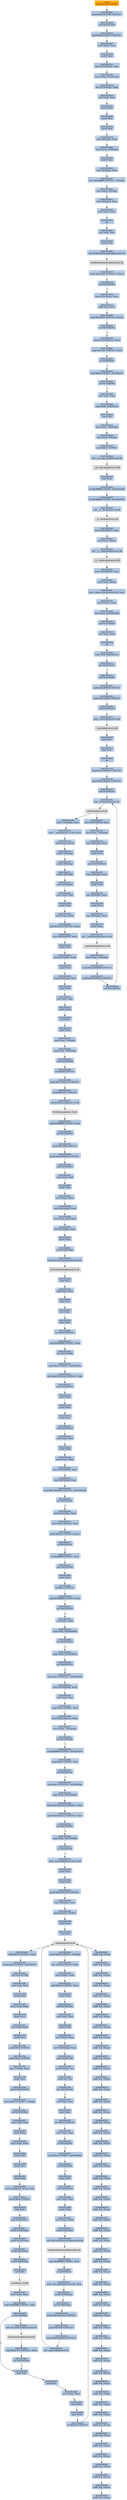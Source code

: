 digraph G {
node[shape=rectangle,style=filled,fillcolor=lightsteelblue,color=lightsteelblue]
bgcolor="transparent"
a0x01002b5fpushl_0x28UINT8[label="start\npushl $0x28<UINT8>",color="lightgrey",fillcolor="orange"];
a0x01002b61pushl_0x1001228UINT32[label="0x01002b61\npushl $0x1001228<UINT32>"];
a0x01002b66call_0x01002d20[label="0x01002b66\ncall 0x01002d20"];
a0x01002d20pushl_0x1002d72UINT32[label="0x01002d20\npushl $0x1002d72<UINT32>"];
a0x01002d25movl_fs_0_eax[label="0x01002d25\nmovl %fs:0, %eax"];
a0x01002d2bpushl_eax[label="0x01002d2b\npushl %eax"];
a0x01002d2cmovl_0x10esp__eax[label="0x01002d2c\nmovl 0x10(%esp), %eax"];
a0x01002d30movl_ebp_0x10esp_[label="0x01002d30\nmovl %ebp, 0x10(%esp)"];
a0x01002d34leal_0x10esp__ebp[label="0x01002d34\nleal 0x10(%esp), %ebp"];
a0x01002d38subl_eax_esp[label="0x01002d38\nsubl %eax, %esp"];
a0x01002d3apushl_ebx[label="0x01002d3a\npushl %ebx"];
a0x01002d3bpushl_esi[label="0x01002d3b\npushl %esi"];
a0x01002d3cpushl_edi[label="0x01002d3c\npushl %edi"];
a0x01002d3dmovl__8ebp__eax[label="0x01002d3d\nmovl -8(%ebp), %eax"];
a0x01002d40movl_esp__24ebp_[label="0x01002d40\nmovl %esp, -24(%ebp)"];
a0x01002d43pushl_eax[label="0x01002d43\npushl %eax"];
a0x01002d44movl__4ebp__eax[label="0x01002d44\nmovl -4(%ebp), %eax"];
a0x01002d47movl_0xffffffffUINT32__4ebp_[label="0x01002d47\nmovl $0xffffffff<UINT32>, -4(%ebp)"];
a0x01002d4emovl_eax__8ebp_[label="0x01002d4e\nmovl %eax, -8(%ebp)"];
a0x01002d51leal__16ebp__eax[label="0x01002d51\nleal -16(%ebp), %eax"];
a0x01002d54movl_eax_fs_0[label="0x01002d54\nmovl %eax, %fs:0"];
a0x01002d5aret[label="0x01002d5a\nret"];
a0x01002b6bxorl_edi_edi[label="0x01002b6b\nxorl %edi, %edi"];
a0x01002b6dpushl_edi[label="0x01002b6d\npushl %edi"];
a0x01002b6ecall_GetModuleHandleA_kernel32_dll[label="0x01002b6e\ncall GetModuleHandleA@kernel32.dll"];
GetModuleHandleA_kernel32_dll[label="GetModuleHandleA@kernel32.dll",color="lightgrey",fillcolor="lightgrey"];
a0x01002b74cmpw_0x5a4dUINT16_eax_[label="0x01002b74\ncmpw $0x5a4d<UINT16>, (%eax)"];
a0x01002b79jne_0x01002b9a[label="0x01002b79\njne 0x01002b9a"];
a0x01002b7bmovl_0x3ceax__ecx[label="0x01002b7b\nmovl 0x3c(%eax), %ecx"];
a0x01002b7eaddl_eax_ecx[label="0x01002b7e\naddl %eax, %ecx"];
a0x01002b80cmpl_0x4550UINT32_ecx_[label="0x01002b80\ncmpl $0x4550<UINT32>, (%ecx)"];
a0x01002b86jne_0x01002b9a[label="0x01002b86\njne 0x01002b9a"];
a0x01002b88movzwl_0x18ecx__eax[label="0x01002b88\nmovzwl 0x18(%ecx), %eax"];
a0x01002b8ccmpl_0x10bUINT32_eax[label="0x01002b8c\ncmpl $0x10b<UINT32>, %eax"];
a0x01002b91je_0x01002bb2[label="0x01002b91\nje 0x01002bb2"];
a0x01002bb2cmpl_0xeUINT8_0x74ecx_[label="0x01002bb2\ncmpl $0xe<UINT8>, 0x74(%ecx)"];
a0x01002bb6jbe_0x01002b9a[label="0x01002bb6\njbe 0x01002b9a"];
a0x01002bb8xorl_eax_eax[label="0x01002bb8\nxorl %eax, %eax"];
a0x01002bbacmpl_edi_0xe8ecx_[label="0x01002bba\ncmpl %edi, 0xe8(%ecx)"];
a0x01002bc0setne_al[label="0x01002bc0\nsetne %al"];
a0x01002bc3movl_eax__28ebp_[label="0x01002bc3\nmovl %eax, -28(%ebp)"];
a0x01002bc6movl_edi__4ebp_[label="0x01002bc6\nmovl %edi, -4(%ebp)"];
a0x01002bc9pushl_0x1UINT8[label="0x01002bc9\npushl $0x1<UINT8>"];
a0x01002bcbcall___set_app_type_msvcrt_dll[label="0x01002bcb\ncall __set_app_type@msvcrt.dll"];
a__set_app_type_msvcrt_dll[label="__set_app_type@msvcrt.dll",color="lightgrey",fillcolor="lightgrey"];
a0x01002bd1popl_ecx[label="0x01002bd1\npopl %ecx"];
a0x01002bd2orl_0xffffffffUINT8_0x01004580[label="0x01002bd2\norl $0xffffffff<UINT8>, 0x01004580"];
a0x01002bd9orl_0xffffffffUINT8_0x01004584[label="0x01002bd9\norl $0xffffffff<UINT8>, 0x01004584"];
a0x01002be0call___p__fmode_msvcrt_dll[label="0x01002be0\ncall __p__fmode@msvcrt.dll"];
a__p__fmode_msvcrt_dll[label="__p__fmode@msvcrt.dll",color="lightgrey",fillcolor="lightgrey"];
a0x01002be6movl_0x010040cc_ecx[label="0x01002be6\nmovl 0x010040cc, %ecx"];
a0x01002becmovl_ecx_eax_[label="0x01002bec\nmovl %ecx, (%eax)"];
a0x01002beecall___p__commode_msvcrt_dll[label="0x01002bee\ncall __p__commode@msvcrt.dll"];
a__p__commode_msvcrt_dll[label="__p__commode@msvcrt.dll",color="lightgrey",fillcolor="lightgrey"];
a0x01002bf4movl_0x010040c8_ecx[label="0x01002bf4\nmovl 0x010040c8, %ecx"];
a0x01002bfamovl_ecx_eax_[label="0x01002bfa\nmovl %ecx, (%eax)"];
a0x01002bfcmovl__adjust_fdiv_msvcrt_dll_eax[label="0x01002bfc\nmovl _adjust_fdiv@msvcrt.dll, %eax"];
a0x01002c01movl_eax__eax[label="0x01002c01\nmovl (%eax), %eax"];
a0x01002c03movl_eax_0x01004588[label="0x01002c03\nmovl %eax, 0x01004588"];
a0x01002c08call_0x01002d18[label="0x01002c08\ncall 0x01002d18"];
a0x01002d18xorl_eax_eax[label="0x01002d18\nxorl %eax, %eax"];
a0x01002d1aret[label="0x01002d1a\nret"];
a0x01002c0dcmpl_edi_0x0100407c[label="0x01002c0d\ncmpl %edi, 0x0100407c"];
a0x01002c13jne_0x01002c21[label="0x01002c13\njne 0x01002c21"];
a0x01002c21call_0x01002d01[label="0x01002c21\ncall 0x01002d01"];
a0x01002d01pushl_0x30000UINT32[label="0x01002d01\npushl $0x30000<UINT32>"];
a0x01002d06pushl_0x10000UINT32[label="0x01002d06\npushl $0x10000<UINT32>"];
a0x01002d0bcall_0x01002d7e[label="0x01002d0b\ncall 0x01002d7e"];
a0x01002d7ejmp__controlfp_msvcrt_dll[label="0x01002d7e\njmp _controlfp@msvcrt.dll"];
a_controlfp_msvcrt_dll[label="_controlfp@msvcrt.dll",color="lightgrey",fillcolor="lightgrey"];
a0x01002d10popl_ecx[label="0x01002d10\npopl %ecx"];
a0x01002d11popl_ecx[label="0x01002d11\npopl %ecx"];
a0x01002d12ret[label="0x01002d12\nret"];
a0x01002c26pushl_0x1004010UINT32[label="0x01002c26\npushl $0x1004010<UINT32>"];
a0x01002c2bpushl_0x100400cUINT32[label="0x01002c2b\npushl $0x100400c<UINT32>"];
a0x01002c30call_0x01002cf6[label="0x01002c30\ncall 0x01002cf6"];
a0x01002cf6jmp__initterm_msvcrt_dll[label="0x01002cf6\njmp _initterm@msvcrt.dll"];
a_initterm_msvcrt_dll[label="_initterm@msvcrt.dll",color="lightgrey",fillcolor="lightgrey"];
a0x01002c35movl_0x010040c4_eax[label="0x01002c35\nmovl 0x010040c4, %eax"];
a0x01002c3amovl_eax__36ebp_[label="0x01002c3a\nmovl %eax, -36(%ebp)"];
a0x01002c3dleal__36ebp__eax[label="0x01002c3d\nleal -36(%ebp), %eax"];
a0x01002c40pushl_eax[label="0x01002c40\npushl %eax"];
a0x01002c41pushl_0x010040c0[label="0x01002c41\npushl 0x010040c0"];
a0x01002c47leal__32ebp__eax[label="0x01002c47\nleal -32(%ebp), %eax"];
a0x01002c4apushl_eax[label="0x01002c4a\npushl %eax"];
a0x01002c4bleal__40ebp__eax[label="0x01002c4b\nleal -40(%ebp), %eax"];
a0x01002c4epushl_eax[label="0x01002c4e\npushl %eax"];
a0x01002c4fleal__44ebp__eax[label="0x01002c4f\nleal -44(%ebp), %eax"];
a0x01002c52pushl_eax[label="0x01002c52\npushl %eax"];
a0x01002c53call___getmainargs_msvcrt_dll[label="0x01002c53\ncall __getmainargs@msvcrt.dll"];
a__getmainargs_msvcrt_dll[label="__getmainargs@msvcrt.dll",color="lightgrey",fillcolor="lightgrey"];
a0x01002c59movl_eax__52ebp_[label="0x01002c59\nmovl %eax, -52(%ebp)"];
a0x01002c5cpushl_0x1004008UINT32[label="0x01002c5c\npushl $0x1004008<UINT32>"];
a0x01002c61pushl_0x1004000UINT32[label="0x01002c61\npushl $0x1004000<UINT32>"];
a0x01002c66call_0x01002cf6[label="0x01002c66\ncall 0x01002cf6"];
a0x01002c6bmovl__32ebp__eax[label="0x01002c6b\nmovl -32(%ebp), %eax"];
a0x01002c6emovl___initenv_msvcrt_dll_ecx[label="0x01002c6e\nmovl __initenv@msvcrt.dll, %ecx"];
a0x01002c74movl_eax_ecx_[label="0x01002c74\nmovl %eax, (%ecx)"];
a0x01002c76pushl__32ebp_[label="0x01002c76\npushl -32(%ebp)"];
a0x01002c79pushl__40ebp_[label="0x01002c79\npushl -40(%ebp)"];
a0x01002c7cpushl__44ebp_[label="0x01002c7c\npushl -44(%ebp)"];
a0x01002c7fcall_0x01002441[label="0x01002c7f\ncall 0x01002441"];
a0x01002441movl_edi_edi[label="0x01002441\nmovl %edi, %edi"];
a0x01002443pushl_ebp[label="0x01002443\npushl %ebp"];
a0x01002444movl_esp_ebp[label="0x01002444\nmovl %esp, %ebp"];
a0x01002446subl_0x238UINT32_esp[label="0x01002446\nsubl $0x238<UINT32>, %esp"];
a0x0100244cmovl_0x01004078_eax[label="0x0100244c\nmovl 0x01004078, %eax"];
a0x01002451pushl_ebx[label="0x01002451\npushl %ebx"];
a0x01002452movl_0xcebp__ebx[label="0x01002452\nmovl 0xc(%ebp), %ebx"];
a0x01002455pushl_esi[label="0x01002455\npushl %esi"];
a0x01002456movl_0x8ebp__esi[label="0x01002456\nmovl 0x8(%ebp), %esi"];
a0x01002459pushl_edi[label="0x01002459\npushl %edi"];
a0x0100245axorl_edi_edi[label="0x0100245a\nxorl %edi, %edi"];
a0x0100245cpushl_ebx[label="0x0100245c\npushl %ebx"];
a0x0100245dincl_edi[label="0x0100245d\nincl %edi"];
a0x0100245epushl_esi[label="0x0100245e\npushl %esi"];
a0x0100245fmovl_eax__4ebp_[label="0x0100245f\nmovl %eax, -4(%ebp)"];
a0x01002462movl_edi__568ebp_[label="0x01002462\nmovl %edi, -568(%ebp)"];
a0x01002468call_0x01002e9d[label="0x01002468\ncall 0x01002e9d"];
a0x01002e9dret_0x8UINT16[label="0x01002e9d\nret $0x8<UINT16>"];
a0x0100246dpushl_0x10041e0UINT32[label="0x0100246d\npushl $0x10041e0<UINT32>"];
a0x01002472pushl_0x101UINT32[label="0x01002472\npushl $0x101<UINT32>"];
a0x01002477call_WSAStartup_ws2_32_dll[label="0x01002477\ncall WSAStartup@ws2_32.dll"];
WSAStartup_ws2_32_dll[label="WSAStartup@ws2_32.dll",color="lightgrey",fillcolor="lightgrey"];
a0x0100247dcmpl_0xffffffffUINT8_eax[label="0x0100247d\ncmpl $0xffffffff<UINT8>, %eax"];
a0x01002480jne_0x01002493[label="0x01002480\njne 0x01002493"];
a0x01002493pushl_0x100UINT32[label="0x01002493\npushl $0x100<UINT32>"];
a0x01002498pushl_0x10040e0UINT32[label="0x01002498\npushl $0x10040e0<UINT32>"];
a0x0100249dcall_0x01002f93[label="0x0100249d\ncall 0x01002f93"];
a0x01002f93movl_edi_edi[label="0x01002f93\nmovl %edi, %edi"];
a0x01002f95pushl_ebp[label="0x01002f95\npushl %ebp"];
a0x01002f96movl_esp_ebp[label="0x01002f96\nmovl %esp, %ebp"];
a0x01002f98movl_0xcebp__eax[label="0x01002f98\nmovl 0xc(%ebp), %eax"];
a0x01002f9bmovl_eax_0xcebp_[label="0x01002f9b\nmovl %eax, 0xc(%ebp)"];
a0x01002f9eleal_0xcebp__eax[label="0x01002f9e\nleal 0xc(%ebp), %eax"];
a0x01002fa1pushl_eax[label="0x01002fa1\npushl %eax"];
a0x01002fa2pushl_0x8ebp_[label="0x01002fa2\npushl 0x8(%ebp)"];
a0x01002fa5call_GetUserNameA_advapi32_dll[label="0x01002fa5\ncall GetUserNameA@advapi32.dll"];
GetUserNameA_advapi32_dll[label="GetUserNameA@advapi32.dll",color="lightgrey",fillcolor="lightgrey"];
a0x01002fabnegl_eax[label="0x01002fab\nnegl %eax"];
a0x01002fadsbbl_eax_eax[label="0x01002fad\nsbbl %eax, %eax"];
a0x01002fafnegl_eax[label="0x01002faf\nnegl %eax"];
a0x01002fb1decl_eax[label="0x01002fb1\ndecl %eax"];
a0x01002fb2popl_ebp[label="0x01002fb2\npopl %ebp"];
a0x01002fb3ret_0x8UINT16[label="0x01002fb3\nret $0x8<UINT16>"];
a0x010024a2cmpl_0xffffffffUINT8_eax[label="0x010024a2\ncmpl $0xffffffff<UINT8>, %eax"];
a0x010024a5jne_0x010024bb[label="0x010024a5\njne 0x010024bb"];
a0x010024bbandl_0x0UINT8_0x0100458c[label="0x010024bb\nandl $0x0<UINT8>, 0x0100458c"];
a0x010024c2movl_0x1001220UINT32_edi[label="0x010024c2\nmovl $0x1001220<UINT32>, %edi"];
a0x010024c7jmp_0x01002531[label="0x010024c7\njmp 0x01002531"];
a0x01002531pushl_edi[label="0x01002531\npushl %edi"];
a0x01002532pushl_ebx[label="0x01002532\npushl %ebx"];
a0x01002533pushl_esi[label="0x01002533\npushl %esi"];
a0x01002534call_0x01002ea5[label="0x01002534\ncall 0x01002ea5"];
a0x01002ea5movl_edi_edi[label="0x01002ea5\nmovl %edi, %edi"];
a0x01002ea7pushl_ebp[label="0x01002ea7\npushl %ebp"];
a0x01002ea8movl_esp_ebp[label="0x01002ea8\nmovl %esp, %ebp"];
a0x01002eaamovl_0x01004080_eax[label="0x01002eaa\nmovl 0x01004080, %eax"];
a0x01002eafcmpl_0x8ebp__eax[label="0x01002eaf\ncmpl 0x8(%ebp), %eax"];
a0x01002eb2movl_0x10040d4UINT32_0x01004590[label="0x01002eb2\nmovl $0x10040d4<UINT32>, 0x01004590"];
a0x01002ebcjnl_0x01002ec9[label="0x01002ebc\njnl 0x01002ec9"];
a0x01002ebemovl_0xcebp__ecx[label="0x01002ebe\nmovl 0xc(%ebp), %ecx"];
a0x01002ec1movl_ecxeax4__ecx[label="0x01002ec1\nmovl (%ecx,%eax,4), %ecx"];
a0x01002ec4cmpb_0x2dUINT8_ecx_[label="0x01002ec4\ncmpb $0x2d<UINT8>, (%ecx)"];
a0x01002ec7je_0x01002ed1[label="0x01002ec7\nje 0x01002ed1"];
a0x01002ec9orl_0xffffffffUINT8_eax[label="0x01002ec9\norl $0xffffffff<UINT8>, %eax"];
a0x01002eccjmp_0x01002f8a[label="0x01002ecc\njmp 0x01002f8a"];
a0x01002f8apopl_ebp[label="0x01002f8a\npopl %ebp"];
a0x01002f8bret_0xcUINT16[label="0x01002f8b\nret $0xc<UINT16>"];
a0x01002539cmpl_0xffffffffUINT8_eax[label="0x01002539\ncmpl $0xffffffff<UINT8>, %eax"];
a0x0100253cjne_0x010024c9[label="0x0100253c\njne 0x010024c9"];
a0x0100253exorl_edx_edx[label="0x0100253e\nxorl %edx, %edx"];
a0x01002540cmpl_edx_0x010040b0[label="0x01002540\ncmpl %edx, 0x010040b0"];
a0x01002546jne_0x0100255a[label="0x01002546\njne 0x0100255a"];
a0x01002548cmpl_edx_0x010040ac[label="0x01002548\ncmpl %edx, 0x010040ac"];
a0x0100254ejne_0x0100255a[label="0x0100254e\njne 0x0100255a"];
a0x01002550movl_0x1UINT32_0x010040b0[label="0x01002550\nmovl $0x1<UINT32>, 0x010040b0"];
a0x0100255amovl_0x01004080_eax[label="0x0100255a\nmovl 0x01004080, %eax"];
a0x0100255fsubl_eax_esi[label="0x0100255f\nsubl %eax, %esi"];
a0x01002561cmpl_0x2UINT8_esi[label="0x01002561\ncmpl $0x2<UINT8>, %esi"];
a0x01002564leal_ebxeax4__ebx[label="0x01002564\nleal (%ebx,%eax,4), %ebx"];
a0x01002567movl_ebx__536ebp_[label="0x01002567\nmovl %ebx, -536(%ebp)"];
a0x0100256djnl_0x01002594[label="0x0100256d\njnl 0x01002594"];
a0x01002594orl_0xffffffffUINT8_0x01004370[label="0x01002594\norl $0xffffffff<UINT8>, 0x01004370"];
a0x0100259bcmpl_0x2UINT8_esi[label="0x0100259b\ncmpl $0x2<UINT8>, %esi"];
a0x0100259ejle_0x010025aa[label="0x0100259e\njle 0x010025aa"];
a0x010025a0movl_0x1UINT32_0x010040b4[label="0x010025a0\nmovl $0x1<UINT32>, 0x010040b4"];
a0x010025aacmpl_edx_0x010040b4[label="0x010025aa\ncmpl %edx, 0x010040b4"];
a0x010025b0movl_0x1001145UINT32_eax[label="0x010025b0\nmovl $0x1001145<UINT32>, %eax"];
a0x010025b5movl_0x100121cUINT32_ecx[label="0x010025b5\nmovl $0x100121c<UINT32>, %ecx"];
a0x010025bajne_0x010025be[label="0x010025ba\njne 0x010025be"];
a0x010025becmpl_edx_0x010040b8[label="0x010025be\ncmpl %edx, 0x010040b8"];
a0x010025c4je_0x010025cb[label="0x010025c4\nje 0x010025cb"];
a0x010025cbmovl__snprintf_msvcrt_dll_edi[label="0x010025cb\nmovl _snprintf@msvcrt.dll, %edi"];
a0x010025d1pushl_ecx[label="0x010025d1\npushl %ecx"];
a0x010025d2pushl_eax[label="0x010025d2\npushl %eax"];
a0x010025d3pushl_0x1001210UINT32[label="0x010025d3\npushl $0x1001210<UINT32>"];
a0x010025d8leal__20ebp__eax[label="0x010025d8\nleal -20(%ebp), %eax"];
a0x010025dbpushl_0x10UINT8[label="0x010025db\npushl $0x10<UINT8>"];
a0x010025ddpushl_eax[label="0x010025dd\npushl %eax"];
a0x010025decall_edi[label="0x010025de\ncall %edi"];
a_snprintf_msvcrt_dll[label="_snprintf@msvcrt.dll",color="lightgrey",fillcolor="lightgrey"];
a0x010025e0movb_0x0UINT8__5ebp_[label="0x010025e0\nmovb $0x0<UINT8>, -5(%ebp)"];
a0x010025e4leal__4ebxesi4__ebx[label="0x010025e4\nleal -4(%ebx,%esi,4), %ebx"];
a0x010025e8movl_ebx__edx[label="0x010025e8\nmovl (%ebx), %edx"];
a0x010025eaaddl_0x14UINT8_esp[label="0x010025ea\naddl $0x14<UINT8>, %esp"];
a0x010025edpushl_edx[label="0x010025ed\npushl %edx"];
a0x010025eecall_0x010012dc[label="0x010025ee\ncall 0x010012dc"];
a0x010012dcmovl_edi_edi[label="0x010012dc\nmovl %edi, %edi"];
a0x010012depushl_ebp[label="0x010012de\npushl %ebp"];
a0x010012dfmovl_esp_ebp[label="0x010012df\nmovl %esp, %ebp"];
a0x010012e1movl_0x8ebp__eax[label="0x010012e1\nmovl 0x8(%ebp), %eax"];
a0x010012e4jmp_0x010012f6[label="0x010012e4\njmp 0x010012f6"];
a0x010012f6movb_eax__cl[label="0x010012f6\nmovb (%eax), %cl"];
a0x010012f8testb_cl_cl[label="0x010012f8\ntestb %cl, %cl"];
a0x010012fajne_0x010012e6[label="0x010012fa\njne 0x010012e6"];
a0x010012fcxorl_eax_eax[label="0x010012fc\nxorl %eax, %eax"];
a0x010012fepopl_ebp[label="0x010012fe\npopl %ebp"];
a0x010012ffret_0x4UINT16[label="0x010012ff\nret $0x4<UINT16>"];
a0x010025f3testl_eax_eax[label="0x010025f3\ntestl %eax, %eax"];
a0x010025f5je_0x01002825[label="0x010025f5\nje 0x01002825"];
a0x01002825cmpl_0x0UINT8_0x010040b4[label="0x01002825\ncmpl $0x0<UINT8>, 0x010040b4"];
a0x0100282cje_0x01002834[label="0x0100282c\nje 0x01002834"];
a0x0100282epushl_edx[label="0x0100282e\npushl %edx"];
a0x0100282fcall_0x01001bae[label="0x0100282f\ncall 0x01001bae"];
a0x01001baemovl_edi_edi[label="0x01001bae\nmovl %edi, %edi"];
a0x01001bb0pushl_ebp[label="0x01001bb0\npushl %ebp"];
a0x01001bb1movl_esp_ebp[label="0x01001bb1\nmovl %esp, %ebp"];
a0x01001bb3pushl_0x8ebp_[label="0x01001bb3\npushl 0x8(%ebp)"];
a0x01001bb6call_GetFileAttributesA_kernel32_dll[label="0x01001bb6\ncall GetFileAttributesA@kernel32.dll"];
GetFileAttributesA_kernel32_dll[label="GetFileAttributesA@kernel32.dll",color="lightgrey",fillcolor="lightgrey"];
a0x01001bbccmpl_0xffffffffUINT8_eax[label="0x01001bbc\ncmpl $0xffffffff<UINT8>, %eax"];
a0x01001bbfje_0x01001bc5[label="0x01001bbf\nje 0x01001bc5"];
a0x01001bc5movl__sys_errlist_msvcrt_dll_eax[label="0x01001bc5\nmovl _sys_errlist@msvcrt.dll, %eax"];
a0x01001bcapushl_0x50eax_[label="0x01001bca\npushl 0x50(%eax)"];
a0x01001bcdpushl_0x8ebp_[label="0x01001bcd\npushl 0x8(%ebp)"];
a0x01001bd0pushl_0x100116cUINT32[label="0x01001bd0\npushl $0x100116c<UINT32>"];
a0x01001bd5pushl_0x200UINT32[label="0x01001bd5\npushl $0x200<UINT32>"];
a0x01001bdapushl_0x1004380UINT32[label="0x01001bda\npushl $0x1004380<UINT32>"];
a0x01001bdfcall__snprintf_msvcrt_dll[label="0x01001bdf\ncall _snprintf@msvcrt.dll"];
a0x01001be5addl_0x14UINT8_esp[label="0x01001be5\naddl $0x14<UINT8>, %esp"];
a0x01001be8movb_0x0UINT8_0x0100457f[label="0x01001be8\nmovb $0x0<UINT8>, 0x0100457f"];
a0x01001befcall_0x0100138b[label="0x01001bef\ncall 0x0100138b"];
a0x0100138bmovl_edi_edi[label="0x0100138b\nmovl %edi, %edi"];
a0x0100138dpushl_ebp[label="0x0100138d\npushl %ebp"];
a0x0100138emovl_esp_ebp[label="0x0100138e\nmovl %esp, %ebp"];
a0x01001390pushl_ecx[label="0x01001390\npushl %ecx"];
a0x01001391incl_0x010040a0[label="0x01001391\nincl 0x010040a0"];
a0x01001397pushl_esi[label="0x01001397\npushl %esi"];
a0x01001398pushl_0x0UINT8[label="0x01001398\npushl $0x0<UINT8>"];
a0x0100139apushl_0x1UINT8[label="0x0100139a\npushl $0x1<UINT8>"];
a0x0100139cleal__1ebp__eax[label="0x0100139c\nleal -1(%ebp), %eax"];
a0x0100139fpushl_eax[label="0x0100139f\npushl %eax"];
a0x010013a0pushl_0x01004370[label="0x010013a0\npushl 0x01004370"];
a0x010013a6movb_0x1UINT8__1ebp_[label="0x010013a6\nmovb $0x1<UINT8>, -1(%ebp)"];
a0x010013aacall_0x01002d95[label="0x010013aa\ncall 0x01002d95"];
a0x01002d95movl_edi_edi[label="0x01002d95\nmovl %edi, %edi"];
a0x01002d97pushl_ebp[label="0x01002d97\npushl %ebp"];
a0x01002d98movl_esp_ebp[label="0x01002d98\nmovl %esp, %ebp"];
a0x01002d9apushl_ebx[label="0x01002d9a\npushl %ebx"];
a0x01002d9bpushl_esi[label="0x01002d9b\npushl %esi"];
a0x01002d9cpushl_edi[label="0x01002d9c\npushl %edi"];
a0x01002d9dmovl_send_ws2_32_dll_edi[label="0x01002d9d\nmovl send@ws2_32.dll, %edi"];
a0x01002da3pushl_0xaUINT8[label="0x01002da3\npushl $0xa<UINT8>"];
a0x01002da5popl_esi[label="0x01002da5\npopl %esi"];
a0x01002da6jmp_0x01002dc1[label="0x01002da6\njmp 0x01002dc1"];
a0x01002dc1pushl_0x14ebp_[label="0x01002dc1\npushl 0x14(%ebp)"];
a0x01002dc4pushl_0x10ebp_[label="0x01002dc4\npushl 0x10(%ebp)"];
a0x01002dc7pushl_0xcebp_[label="0x01002dc7\npushl 0xc(%ebp)"];
a0x01002dcapushl_0x8ebp_[label="0x01002dca\npushl 0x8(%ebp)"];
a0x01002dcdcall_edi[label="0x01002dcd\ncall %edi"];
send_ws2_32_dll[label="send@ws2_32.dll",color="lightgrey",fillcolor="lightgrey"];
a0x01002dcfmovl_eax_ebx[label="0x01002dcf\nmovl %eax, %ebx"];
a0x01002dd1cmpl_0xffffffffUINT8_ebx[label="0x01002dd1\ncmpl $0xffffffff<UINT8>, %ebx"];
a0x01002dd4je_0x01002da8[label="0x01002dd4\nje 0x01002da8"];
a0x01002dd6popl_edi[label="0x01002dd6\npopl %edi"];
a0x01002da8call_GetLastError_kernel32_dll[label="0x01002da8\ncall GetLastError@kernel32.dll"];
GetLastError_kernel32_dll[label="GetLastError@kernel32.dll",color="lightgrey",fillcolor="lightgrey"];
a0x01002daecmpl_0x2747UINT32_eax[label="0x01002dae\ncmpl $0x2747<UINT32>, %eax"];
a0x01002db3jne_0x01002dd6[label="0x01002db3\njne 0x01002dd6"];
a0x01002dd7popl_esi[label="0x01002dd7\npopl %esi"];
a0x01002dd8movl_ebx_eax[label="0x01002dd8\nmovl %ebx, %eax"];
a0x01002ddapopl_ebx[label="0x01002dda\npopl %ebx"];
a0x01002ddbpopl_ebp[label="0x01002ddb\npopl %ebp"];
a0x01002ddcret_0x10UINT16[label="0x01002ddc\nret $0x10<UINT16>"];
a0x00000004addb_al_eax_[label="0x00000004\naddb %al, (%eax)"];
a0x00000006addb_al_eax_[label="0x00000006\naddb %al, (%eax)"];
a0x00000008addb_al_eax_[label="0x00000008\naddb %al, (%eax)"];
a0x0000000aaddb_al_eax_[label="0x0000000a\naddb %al, (%eax)"];
a0x0000000caddb_al_eax_[label="0x0000000c\naddb %al, (%eax)"];
a0x0000000eaddb_al_eax_[label="0x0000000e\naddb %al, (%eax)"];
a0x00000010addb_al_eax_[label="0x00000010\naddb %al, (%eax)"];
a0x00000012addb_al_eax_[label="0x00000012\naddb %al, (%eax)"];
a0x00000014addb_al_eax_[label="0x00000014\naddb %al, (%eax)"];
a0x00000016addb_al_eax_[label="0x00000016\naddb %al, (%eax)"];
a0x00000018addb_al_eax_[label="0x00000018\naddb %al, (%eax)"];
a0x0000001aaddb_al_eax_[label="0x0000001a\naddb %al, (%eax)"];
a0x0000001caddb_al_eax_[label="0x0000001c\naddb %al, (%eax)"];
a0x0000001eaddb_al_eax_[label="0x0000001e\naddb %al, (%eax)"];
a0x00000020addb_al_eax_[label="0x00000020\naddb %al, (%eax)"];
a0x00000022addb_al_eax_[label="0x00000022\naddb %al, (%eax)"];
a0x00000024addb_al_eax_[label="0x00000024\naddb %al, (%eax)"];
a0x00000026addb_al_eax_[label="0x00000026\naddb %al, (%eax)"];
a0x00000028addb_al_eax_[label="0x00000028\naddb %al, (%eax)"];
a0x0000002aaddb_al_eax_[label="0x0000002a\naddb %al, (%eax)"];
a0x0000002caddb_al_eax_[label="0x0000002c\naddb %al, (%eax)"];
a0x0000002eaddb_al_eax_[label="0x0000002e\naddb %al, (%eax)"];
a0x00000030addb_al_eax_[label="0x00000030\naddb %al, (%eax)"];
a0x00000032addb_al_eax_[label="0x00000032\naddb %al, (%eax)"];
a0x00000034addb_al_eax_[label="0x00000034\naddb %al, (%eax)"];
a0x00000036addb_al_eax_[label="0x00000036\naddb %al, (%eax)"];
a0x00000038addb_al_eax_[label="0x00000038\naddb %al, (%eax)"];
a0x0000003aaddb_al_eax_[label="0x0000003a\naddb %al, (%eax)"];
a0x0000003caddb_al_eax_[label="0x0000003c\naddb %al, (%eax)"];
a0x0000003eaddb_al_eax_[label="0x0000003e\naddb %al, (%eax)"];
a0x00000040addb_al_eax_[label="0x00000040\naddb %al, (%eax)"];
a0x00000042addb_al_eax_[label="0x00000042\naddb %al, (%eax)"];
a0x00000044addb_al_eax_[label="0x00000044\naddb %al, (%eax)"];
a0x00000046addb_al_eax_[label="0x00000046\naddb %al, (%eax)"];
a0x00000048addb_al_eax_[label="0x00000048\naddb %al, (%eax)"];
a0x0000004aaddb_al_eax_[label="0x0000004a\naddb %al, (%eax)"];
a0x0000004caddb_al_eax_[label="0x0000004c\naddb %al, (%eax)"];
a0x0000004eaddb_al_eax_[label="0x0000004e\naddb %al, (%eax)"];
a0x00000050addb_al_eax_[label="0x00000050\naddb %al, (%eax)"];
a0x00000052addb_al_eax_[label="0x00000052\naddb %al, (%eax)"];
a0x00000054addb_al_eax_[label="0x00000054\naddb %al, (%eax)"];
a0x00000056addb_al_eax_[label="0x00000056\naddb %al, (%eax)"];
a0x00000058addb_al_eax_[label="0x00000058\naddb %al, (%eax)"];
a0x0000005aaddb_al_eax_[label="0x0000005a\naddb %al, (%eax)"];
a0x0000005caddb_al_eax_[label="0x0000005c\naddb %al, (%eax)"];
a0x0000005eaddb_al_eax_[label="0x0000005e\naddb %al, (%eax)"];
a0x00000060addb_al_eax_[label="0x00000060\naddb %al, (%eax)"];
a0x00000062addb_al_eax_[label="0x00000062\naddb %al, (%eax)"];
a0x00000064addb_al_eax_[label="0x00000064\naddb %al, (%eax)"];
a0x00000066addb_al_eax_[label="0x00000066\naddb %al, (%eax)"];
a0x00000068addb_al_eax_[label="0x00000068\naddb %al, (%eax)"];
a0x0000006aaddb_al_eax_[label="0x0000006a\naddb %al, (%eax)"];
a0x01002b5fpushl_0x28UINT8 -> a0x01002b61pushl_0x1001228UINT32 [color="#000000"];
a0x01002b61pushl_0x1001228UINT32 -> a0x01002b66call_0x01002d20 [color="#000000"];
a0x01002b66call_0x01002d20 -> a0x01002d20pushl_0x1002d72UINT32 [color="#000000"];
a0x01002d20pushl_0x1002d72UINT32 -> a0x01002d25movl_fs_0_eax [color="#000000"];
a0x01002d25movl_fs_0_eax -> a0x01002d2bpushl_eax [color="#000000"];
a0x01002d2bpushl_eax -> a0x01002d2cmovl_0x10esp__eax [color="#000000"];
a0x01002d2cmovl_0x10esp__eax -> a0x01002d30movl_ebp_0x10esp_ [color="#000000"];
a0x01002d30movl_ebp_0x10esp_ -> a0x01002d34leal_0x10esp__ebp [color="#000000"];
a0x01002d34leal_0x10esp__ebp -> a0x01002d38subl_eax_esp [color="#000000"];
a0x01002d38subl_eax_esp -> a0x01002d3apushl_ebx [color="#000000"];
a0x01002d3apushl_ebx -> a0x01002d3bpushl_esi [color="#000000"];
a0x01002d3bpushl_esi -> a0x01002d3cpushl_edi [color="#000000"];
a0x01002d3cpushl_edi -> a0x01002d3dmovl__8ebp__eax [color="#000000"];
a0x01002d3dmovl__8ebp__eax -> a0x01002d40movl_esp__24ebp_ [color="#000000"];
a0x01002d40movl_esp__24ebp_ -> a0x01002d43pushl_eax [color="#000000"];
a0x01002d43pushl_eax -> a0x01002d44movl__4ebp__eax [color="#000000"];
a0x01002d44movl__4ebp__eax -> a0x01002d47movl_0xffffffffUINT32__4ebp_ [color="#000000"];
a0x01002d47movl_0xffffffffUINT32__4ebp_ -> a0x01002d4emovl_eax__8ebp_ [color="#000000"];
a0x01002d4emovl_eax__8ebp_ -> a0x01002d51leal__16ebp__eax [color="#000000"];
a0x01002d51leal__16ebp__eax -> a0x01002d54movl_eax_fs_0 [color="#000000"];
a0x01002d54movl_eax_fs_0 -> a0x01002d5aret [color="#000000"];
a0x01002d5aret -> a0x01002b6bxorl_edi_edi [color="#000000"];
a0x01002b6bxorl_edi_edi -> a0x01002b6dpushl_edi [color="#000000"];
a0x01002b6dpushl_edi -> a0x01002b6ecall_GetModuleHandleA_kernel32_dll [color="#000000"];
a0x01002b6ecall_GetModuleHandleA_kernel32_dll -> GetModuleHandleA_kernel32_dll [color="#000000"];
GetModuleHandleA_kernel32_dll -> a0x01002b74cmpw_0x5a4dUINT16_eax_ [color="#000000"];
a0x01002b74cmpw_0x5a4dUINT16_eax_ -> a0x01002b79jne_0x01002b9a [color="#000000"];
a0x01002b79jne_0x01002b9a -> a0x01002b7bmovl_0x3ceax__ecx [color="#000000",label="F"];
a0x01002b7bmovl_0x3ceax__ecx -> a0x01002b7eaddl_eax_ecx [color="#000000"];
a0x01002b7eaddl_eax_ecx -> a0x01002b80cmpl_0x4550UINT32_ecx_ [color="#000000"];
a0x01002b80cmpl_0x4550UINT32_ecx_ -> a0x01002b86jne_0x01002b9a [color="#000000"];
a0x01002b86jne_0x01002b9a -> a0x01002b88movzwl_0x18ecx__eax [color="#000000",label="F"];
a0x01002b88movzwl_0x18ecx__eax -> a0x01002b8ccmpl_0x10bUINT32_eax [color="#000000"];
a0x01002b8ccmpl_0x10bUINT32_eax -> a0x01002b91je_0x01002bb2 [color="#000000"];
a0x01002b91je_0x01002bb2 -> a0x01002bb2cmpl_0xeUINT8_0x74ecx_ [color="#000000",label="T"];
a0x01002bb2cmpl_0xeUINT8_0x74ecx_ -> a0x01002bb6jbe_0x01002b9a [color="#000000"];
a0x01002bb6jbe_0x01002b9a -> a0x01002bb8xorl_eax_eax [color="#000000",label="F"];
a0x01002bb8xorl_eax_eax -> a0x01002bbacmpl_edi_0xe8ecx_ [color="#000000"];
a0x01002bbacmpl_edi_0xe8ecx_ -> a0x01002bc0setne_al [color="#000000"];
a0x01002bc0setne_al -> a0x01002bc3movl_eax__28ebp_ [color="#000000"];
a0x01002bc3movl_eax__28ebp_ -> a0x01002bc6movl_edi__4ebp_ [color="#000000"];
a0x01002bc6movl_edi__4ebp_ -> a0x01002bc9pushl_0x1UINT8 [color="#000000"];
a0x01002bc9pushl_0x1UINT8 -> a0x01002bcbcall___set_app_type_msvcrt_dll [color="#000000"];
a0x01002bcbcall___set_app_type_msvcrt_dll -> a__set_app_type_msvcrt_dll [color="#000000"];
a__set_app_type_msvcrt_dll -> a0x01002bd1popl_ecx [color="#000000"];
a0x01002bd1popl_ecx -> a0x01002bd2orl_0xffffffffUINT8_0x01004580 [color="#000000"];
a0x01002bd2orl_0xffffffffUINT8_0x01004580 -> a0x01002bd9orl_0xffffffffUINT8_0x01004584 [color="#000000"];
a0x01002bd9orl_0xffffffffUINT8_0x01004584 -> a0x01002be0call___p__fmode_msvcrt_dll [color="#000000"];
a0x01002be0call___p__fmode_msvcrt_dll -> a__p__fmode_msvcrt_dll [color="#000000"];
a__p__fmode_msvcrt_dll -> a0x01002be6movl_0x010040cc_ecx [color="#000000"];
a0x01002be6movl_0x010040cc_ecx -> a0x01002becmovl_ecx_eax_ [color="#000000"];
a0x01002becmovl_ecx_eax_ -> a0x01002beecall___p__commode_msvcrt_dll [color="#000000"];
a0x01002beecall___p__commode_msvcrt_dll -> a__p__commode_msvcrt_dll [color="#000000"];
a__p__commode_msvcrt_dll -> a0x01002bf4movl_0x010040c8_ecx [color="#000000"];
a0x01002bf4movl_0x010040c8_ecx -> a0x01002bfamovl_ecx_eax_ [color="#000000"];
a0x01002bfamovl_ecx_eax_ -> a0x01002bfcmovl__adjust_fdiv_msvcrt_dll_eax [color="#000000"];
a0x01002bfcmovl__adjust_fdiv_msvcrt_dll_eax -> a0x01002c01movl_eax__eax [color="#000000"];
a0x01002c01movl_eax__eax -> a0x01002c03movl_eax_0x01004588 [color="#000000"];
a0x01002c03movl_eax_0x01004588 -> a0x01002c08call_0x01002d18 [color="#000000"];
a0x01002c08call_0x01002d18 -> a0x01002d18xorl_eax_eax [color="#000000"];
a0x01002d18xorl_eax_eax -> a0x01002d1aret [color="#000000"];
a0x01002d1aret -> a0x01002c0dcmpl_edi_0x0100407c [color="#000000"];
a0x01002c0dcmpl_edi_0x0100407c -> a0x01002c13jne_0x01002c21 [color="#000000"];
a0x01002c13jne_0x01002c21 -> a0x01002c21call_0x01002d01 [color="#000000",label="T"];
a0x01002c21call_0x01002d01 -> a0x01002d01pushl_0x30000UINT32 [color="#000000"];
a0x01002d01pushl_0x30000UINT32 -> a0x01002d06pushl_0x10000UINT32 [color="#000000"];
a0x01002d06pushl_0x10000UINT32 -> a0x01002d0bcall_0x01002d7e [color="#000000"];
a0x01002d0bcall_0x01002d7e -> a0x01002d7ejmp__controlfp_msvcrt_dll [color="#000000"];
a0x01002d7ejmp__controlfp_msvcrt_dll -> a_controlfp_msvcrt_dll [color="#000000"];
a_controlfp_msvcrt_dll -> a0x01002d10popl_ecx [color="#000000"];
a0x01002d10popl_ecx -> a0x01002d11popl_ecx [color="#000000"];
a0x01002d11popl_ecx -> a0x01002d12ret [color="#000000"];
a0x01002d12ret -> a0x01002c26pushl_0x1004010UINT32 [color="#000000"];
a0x01002c26pushl_0x1004010UINT32 -> a0x01002c2bpushl_0x100400cUINT32 [color="#000000"];
a0x01002c2bpushl_0x100400cUINT32 -> a0x01002c30call_0x01002cf6 [color="#000000"];
a0x01002c30call_0x01002cf6 -> a0x01002cf6jmp__initterm_msvcrt_dll [color="#000000"];
a0x01002cf6jmp__initterm_msvcrt_dll -> a_initterm_msvcrt_dll [color="#000000"];
a_initterm_msvcrt_dll -> a0x01002c35movl_0x010040c4_eax [color="#000000"];
a0x01002c35movl_0x010040c4_eax -> a0x01002c3amovl_eax__36ebp_ [color="#000000"];
a0x01002c3amovl_eax__36ebp_ -> a0x01002c3dleal__36ebp__eax [color="#000000"];
a0x01002c3dleal__36ebp__eax -> a0x01002c40pushl_eax [color="#000000"];
a0x01002c40pushl_eax -> a0x01002c41pushl_0x010040c0 [color="#000000"];
a0x01002c41pushl_0x010040c0 -> a0x01002c47leal__32ebp__eax [color="#000000"];
a0x01002c47leal__32ebp__eax -> a0x01002c4apushl_eax [color="#000000"];
a0x01002c4apushl_eax -> a0x01002c4bleal__40ebp__eax [color="#000000"];
a0x01002c4bleal__40ebp__eax -> a0x01002c4epushl_eax [color="#000000"];
a0x01002c4epushl_eax -> a0x01002c4fleal__44ebp__eax [color="#000000"];
a0x01002c4fleal__44ebp__eax -> a0x01002c52pushl_eax [color="#000000"];
a0x01002c52pushl_eax -> a0x01002c53call___getmainargs_msvcrt_dll [color="#000000"];
a0x01002c53call___getmainargs_msvcrt_dll -> a__getmainargs_msvcrt_dll [color="#000000"];
a__getmainargs_msvcrt_dll -> a0x01002c59movl_eax__52ebp_ [color="#000000"];
a0x01002c59movl_eax__52ebp_ -> a0x01002c5cpushl_0x1004008UINT32 [color="#000000"];
a0x01002c5cpushl_0x1004008UINT32 -> a0x01002c61pushl_0x1004000UINT32 [color="#000000"];
a0x01002c61pushl_0x1004000UINT32 -> a0x01002c66call_0x01002cf6 [color="#000000"];
a0x01002c66call_0x01002cf6 -> a0x01002cf6jmp__initterm_msvcrt_dll [color="#000000"];
a_initterm_msvcrt_dll -> a0x01002c6bmovl__32ebp__eax [color="#000000"];
a0x01002c6bmovl__32ebp__eax -> a0x01002c6emovl___initenv_msvcrt_dll_ecx [color="#000000"];
a0x01002c6emovl___initenv_msvcrt_dll_ecx -> a0x01002c74movl_eax_ecx_ [color="#000000"];
a0x01002c74movl_eax_ecx_ -> a0x01002c76pushl__32ebp_ [color="#000000"];
a0x01002c76pushl__32ebp_ -> a0x01002c79pushl__40ebp_ [color="#000000"];
a0x01002c79pushl__40ebp_ -> a0x01002c7cpushl__44ebp_ [color="#000000"];
a0x01002c7cpushl__44ebp_ -> a0x01002c7fcall_0x01002441 [color="#000000"];
a0x01002c7fcall_0x01002441 -> a0x01002441movl_edi_edi [color="#000000"];
a0x01002441movl_edi_edi -> a0x01002443pushl_ebp [color="#000000"];
a0x01002443pushl_ebp -> a0x01002444movl_esp_ebp [color="#000000"];
a0x01002444movl_esp_ebp -> a0x01002446subl_0x238UINT32_esp [color="#000000"];
a0x01002446subl_0x238UINT32_esp -> a0x0100244cmovl_0x01004078_eax [color="#000000"];
a0x0100244cmovl_0x01004078_eax -> a0x01002451pushl_ebx [color="#000000"];
a0x01002451pushl_ebx -> a0x01002452movl_0xcebp__ebx [color="#000000"];
a0x01002452movl_0xcebp__ebx -> a0x01002455pushl_esi [color="#000000"];
a0x01002455pushl_esi -> a0x01002456movl_0x8ebp__esi [color="#000000"];
a0x01002456movl_0x8ebp__esi -> a0x01002459pushl_edi [color="#000000"];
a0x01002459pushl_edi -> a0x0100245axorl_edi_edi [color="#000000"];
a0x0100245axorl_edi_edi -> a0x0100245cpushl_ebx [color="#000000"];
a0x0100245cpushl_ebx -> a0x0100245dincl_edi [color="#000000"];
a0x0100245dincl_edi -> a0x0100245epushl_esi [color="#000000"];
a0x0100245epushl_esi -> a0x0100245fmovl_eax__4ebp_ [color="#000000"];
a0x0100245fmovl_eax__4ebp_ -> a0x01002462movl_edi__568ebp_ [color="#000000"];
a0x01002462movl_edi__568ebp_ -> a0x01002468call_0x01002e9d [color="#000000"];
a0x01002468call_0x01002e9d -> a0x01002e9dret_0x8UINT16 [color="#000000"];
a0x01002e9dret_0x8UINT16 -> a0x0100246dpushl_0x10041e0UINT32 [color="#000000"];
a0x0100246dpushl_0x10041e0UINT32 -> a0x01002472pushl_0x101UINT32 [color="#000000"];
a0x01002472pushl_0x101UINT32 -> a0x01002477call_WSAStartup_ws2_32_dll [color="#000000"];
a0x01002477call_WSAStartup_ws2_32_dll -> WSAStartup_ws2_32_dll [color="#000000"];
WSAStartup_ws2_32_dll -> a0x0100247dcmpl_0xffffffffUINT8_eax [color="#000000"];
a0x0100247dcmpl_0xffffffffUINT8_eax -> a0x01002480jne_0x01002493 [color="#000000"];
a0x01002480jne_0x01002493 -> a0x01002493pushl_0x100UINT32 [color="#000000",label="T"];
a0x01002493pushl_0x100UINT32 -> a0x01002498pushl_0x10040e0UINT32 [color="#000000"];
a0x01002498pushl_0x10040e0UINT32 -> a0x0100249dcall_0x01002f93 [color="#000000"];
a0x0100249dcall_0x01002f93 -> a0x01002f93movl_edi_edi [color="#000000"];
a0x01002f93movl_edi_edi -> a0x01002f95pushl_ebp [color="#000000"];
a0x01002f95pushl_ebp -> a0x01002f96movl_esp_ebp [color="#000000"];
a0x01002f96movl_esp_ebp -> a0x01002f98movl_0xcebp__eax [color="#000000"];
a0x01002f98movl_0xcebp__eax -> a0x01002f9bmovl_eax_0xcebp_ [color="#000000"];
a0x01002f9bmovl_eax_0xcebp_ -> a0x01002f9eleal_0xcebp__eax [color="#000000"];
a0x01002f9eleal_0xcebp__eax -> a0x01002fa1pushl_eax [color="#000000"];
a0x01002fa1pushl_eax -> a0x01002fa2pushl_0x8ebp_ [color="#000000"];
a0x01002fa2pushl_0x8ebp_ -> a0x01002fa5call_GetUserNameA_advapi32_dll [color="#000000"];
a0x01002fa5call_GetUserNameA_advapi32_dll -> GetUserNameA_advapi32_dll [color="#000000"];
GetUserNameA_advapi32_dll -> a0x01002fabnegl_eax [color="#000000"];
a0x01002fabnegl_eax -> a0x01002fadsbbl_eax_eax [color="#000000"];
a0x01002fadsbbl_eax_eax -> a0x01002fafnegl_eax [color="#000000"];
a0x01002fafnegl_eax -> a0x01002fb1decl_eax [color="#000000"];
a0x01002fb1decl_eax -> a0x01002fb2popl_ebp [color="#000000"];
a0x01002fb2popl_ebp -> a0x01002fb3ret_0x8UINT16 [color="#000000"];
a0x01002fb3ret_0x8UINT16 -> a0x010024a2cmpl_0xffffffffUINT8_eax [color="#000000"];
a0x010024a2cmpl_0xffffffffUINT8_eax -> a0x010024a5jne_0x010024bb [color="#000000"];
a0x010024a5jne_0x010024bb -> a0x010024bbandl_0x0UINT8_0x0100458c [color="#000000",label="T"];
a0x010024bbandl_0x0UINT8_0x0100458c -> a0x010024c2movl_0x1001220UINT32_edi [color="#000000"];
a0x010024c2movl_0x1001220UINT32_edi -> a0x010024c7jmp_0x01002531 [color="#000000"];
a0x010024c7jmp_0x01002531 -> a0x01002531pushl_edi [color="#000000"];
a0x01002531pushl_edi -> a0x01002532pushl_ebx [color="#000000"];
a0x01002532pushl_ebx -> a0x01002533pushl_esi [color="#000000"];
a0x01002533pushl_esi -> a0x01002534call_0x01002ea5 [color="#000000"];
a0x01002534call_0x01002ea5 -> a0x01002ea5movl_edi_edi [color="#000000"];
a0x01002ea5movl_edi_edi -> a0x01002ea7pushl_ebp [color="#000000"];
a0x01002ea7pushl_ebp -> a0x01002ea8movl_esp_ebp [color="#000000"];
a0x01002ea8movl_esp_ebp -> a0x01002eaamovl_0x01004080_eax [color="#000000"];
a0x01002eaamovl_0x01004080_eax -> a0x01002eafcmpl_0x8ebp__eax [color="#000000"];
a0x01002eafcmpl_0x8ebp__eax -> a0x01002eb2movl_0x10040d4UINT32_0x01004590 [color="#000000"];
a0x01002eb2movl_0x10040d4UINT32_0x01004590 -> a0x01002ebcjnl_0x01002ec9 [color="#000000"];
a0x01002ebcjnl_0x01002ec9 -> a0x01002ebemovl_0xcebp__ecx [color="#000000",label="F"];
a0x01002ebemovl_0xcebp__ecx -> a0x01002ec1movl_ecxeax4__ecx [color="#000000"];
a0x01002ec1movl_ecxeax4__ecx -> a0x01002ec4cmpb_0x2dUINT8_ecx_ [color="#000000"];
a0x01002ec4cmpb_0x2dUINT8_ecx_ -> a0x01002ec7je_0x01002ed1 [color="#000000"];
a0x01002ec7je_0x01002ed1 -> a0x01002ec9orl_0xffffffffUINT8_eax [color="#000000",label="F"];
a0x01002ec9orl_0xffffffffUINT8_eax -> a0x01002eccjmp_0x01002f8a [color="#000000"];
a0x01002eccjmp_0x01002f8a -> a0x01002f8apopl_ebp [color="#000000"];
a0x01002f8apopl_ebp -> a0x01002f8bret_0xcUINT16 [color="#000000"];
a0x01002f8bret_0xcUINT16 -> a0x01002539cmpl_0xffffffffUINT8_eax [color="#000000"];
a0x01002539cmpl_0xffffffffUINT8_eax -> a0x0100253cjne_0x010024c9 [color="#000000"];
a0x0100253cjne_0x010024c9 -> a0x0100253exorl_edx_edx [color="#000000",label="F"];
a0x0100253exorl_edx_edx -> a0x01002540cmpl_edx_0x010040b0 [color="#000000"];
a0x01002540cmpl_edx_0x010040b0 -> a0x01002546jne_0x0100255a [color="#000000"];
a0x01002546jne_0x0100255a -> a0x01002548cmpl_edx_0x010040ac [color="#000000",label="F"];
a0x01002548cmpl_edx_0x010040ac -> a0x0100254ejne_0x0100255a [color="#000000"];
a0x0100254ejne_0x0100255a -> a0x01002550movl_0x1UINT32_0x010040b0 [color="#000000",label="F"];
a0x01002550movl_0x1UINT32_0x010040b0 -> a0x0100255amovl_0x01004080_eax [color="#000000"];
a0x0100255amovl_0x01004080_eax -> a0x0100255fsubl_eax_esi [color="#000000"];
a0x0100255fsubl_eax_esi -> a0x01002561cmpl_0x2UINT8_esi [color="#000000"];
a0x01002561cmpl_0x2UINT8_esi -> a0x01002564leal_ebxeax4__ebx [color="#000000"];
a0x01002564leal_ebxeax4__ebx -> a0x01002567movl_ebx__536ebp_ [color="#000000"];
a0x01002567movl_ebx__536ebp_ -> a0x0100256djnl_0x01002594 [color="#000000"];
a0x0100256djnl_0x01002594 -> a0x01002594orl_0xffffffffUINT8_0x01004370 [color="#000000",label="T"];
a0x01002594orl_0xffffffffUINT8_0x01004370 -> a0x0100259bcmpl_0x2UINT8_esi [color="#000000"];
a0x0100259bcmpl_0x2UINT8_esi -> a0x0100259ejle_0x010025aa [color="#000000"];
a0x0100259ejle_0x010025aa -> a0x010025a0movl_0x1UINT32_0x010040b4 [color="#000000",label="F"];
a0x010025a0movl_0x1UINT32_0x010040b4 -> a0x010025aacmpl_edx_0x010040b4 [color="#000000"];
a0x010025aacmpl_edx_0x010040b4 -> a0x010025b0movl_0x1001145UINT32_eax [color="#000000"];
a0x010025b0movl_0x1001145UINT32_eax -> a0x010025b5movl_0x100121cUINT32_ecx [color="#000000"];
a0x010025b5movl_0x100121cUINT32_ecx -> a0x010025bajne_0x010025be [color="#000000"];
a0x010025bajne_0x010025be -> a0x010025becmpl_edx_0x010040b8 [color="#000000",label="T"];
a0x010025becmpl_edx_0x010040b8 -> a0x010025c4je_0x010025cb [color="#000000"];
a0x010025c4je_0x010025cb -> a0x010025cbmovl__snprintf_msvcrt_dll_edi [color="#000000",label="T"];
a0x010025cbmovl__snprintf_msvcrt_dll_edi -> a0x010025d1pushl_ecx [color="#000000"];
a0x010025d1pushl_ecx -> a0x010025d2pushl_eax [color="#000000"];
a0x010025d2pushl_eax -> a0x010025d3pushl_0x1001210UINT32 [color="#000000"];
a0x010025d3pushl_0x1001210UINT32 -> a0x010025d8leal__20ebp__eax [color="#000000"];
a0x010025d8leal__20ebp__eax -> a0x010025dbpushl_0x10UINT8 [color="#000000"];
a0x010025dbpushl_0x10UINT8 -> a0x010025ddpushl_eax [color="#000000"];
a0x010025ddpushl_eax -> a0x010025decall_edi [color="#000000"];
a0x010025decall_edi -> a_snprintf_msvcrt_dll [color="#000000"];
a_snprintf_msvcrt_dll -> a0x010025e0movb_0x0UINT8__5ebp_ [color="#000000"];
a0x010025e0movb_0x0UINT8__5ebp_ -> a0x010025e4leal__4ebxesi4__ebx [color="#000000"];
a0x010025e4leal__4ebxesi4__ebx -> a0x010025e8movl_ebx__edx [color="#000000"];
a0x010025e8movl_ebx__edx -> a0x010025eaaddl_0x14UINT8_esp [color="#000000"];
a0x010025eaaddl_0x14UINT8_esp -> a0x010025edpushl_edx [color="#000000"];
a0x010025edpushl_edx -> a0x010025eecall_0x010012dc [color="#000000"];
a0x010025eecall_0x010012dc -> a0x010012dcmovl_edi_edi [color="#000000"];
a0x010012dcmovl_edi_edi -> a0x010012depushl_ebp [color="#000000"];
a0x010012depushl_ebp -> a0x010012dfmovl_esp_ebp [color="#000000"];
a0x010012dfmovl_esp_ebp -> a0x010012e1movl_0x8ebp__eax [color="#000000"];
a0x010012e1movl_0x8ebp__eax -> a0x010012e4jmp_0x010012f6 [color="#000000"];
a0x010012e4jmp_0x010012f6 -> a0x010012f6movb_eax__cl [color="#000000"];
a0x010012f6movb_eax__cl -> a0x010012f8testb_cl_cl [color="#000000"];
a0x010012f8testb_cl_cl -> a0x010012fajne_0x010012e6 [color="#000000"];
a0x010012fajne_0x010012e6 -> a0x010012fcxorl_eax_eax [color="#000000",label="F"];
a0x010012fcxorl_eax_eax -> a0x010012fepopl_ebp [color="#000000"];
a0x010012fepopl_ebp -> a0x010012ffret_0x4UINT16 [color="#000000"];
a0x010012ffret_0x4UINT16 -> a0x010025f3testl_eax_eax [color="#000000"];
a0x010025f3testl_eax_eax -> a0x010025f5je_0x01002825 [color="#000000"];
a0x010025f5je_0x01002825 -> a0x01002825cmpl_0x0UINT8_0x010040b4 [color="#000000",label="T"];
a0x01002825cmpl_0x0UINT8_0x010040b4 -> a0x0100282cje_0x01002834 [color="#000000"];
a0x0100282cje_0x01002834 -> a0x0100282epushl_edx [color="#000000",label="F"];
a0x0100282epushl_edx -> a0x0100282fcall_0x01001bae [color="#000000"];
a0x0100282fcall_0x01001bae -> a0x01001baemovl_edi_edi [color="#000000"];
a0x01001baemovl_edi_edi -> a0x01001bb0pushl_ebp [color="#000000"];
a0x01001bb0pushl_ebp -> a0x01001bb1movl_esp_ebp [color="#000000"];
a0x01001bb1movl_esp_ebp -> a0x01001bb3pushl_0x8ebp_ [color="#000000"];
a0x01001bb3pushl_0x8ebp_ -> a0x01001bb6call_GetFileAttributesA_kernel32_dll [color="#000000"];
a0x01001bb6call_GetFileAttributesA_kernel32_dll -> GetFileAttributesA_kernel32_dll [color="#000000"];
GetFileAttributesA_kernel32_dll -> a0x01001bbccmpl_0xffffffffUINT8_eax [color="#000000"];
a0x01001bbccmpl_0xffffffffUINT8_eax -> a0x01001bbfje_0x01001bc5 [color="#000000"];
a0x01001bbfje_0x01001bc5 -> a0x01001bc5movl__sys_errlist_msvcrt_dll_eax [color="#000000",label="T"];
a0x01001bc5movl__sys_errlist_msvcrt_dll_eax -> a0x01001bcapushl_0x50eax_ [color="#000000"];
a0x01001bcapushl_0x50eax_ -> a0x01001bcdpushl_0x8ebp_ [color="#000000"];
a0x01001bcdpushl_0x8ebp_ -> a0x01001bd0pushl_0x100116cUINT32 [color="#000000"];
a0x01001bd0pushl_0x100116cUINT32 -> a0x01001bd5pushl_0x200UINT32 [color="#000000"];
a0x01001bd5pushl_0x200UINT32 -> a0x01001bdapushl_0x1004380UINT32 [color="#000000"];
a0x01001bdapushl_0x1004380UINT32 -> a0x01001bdfcall__snprintf_msvcrt_dll [color="#000000"];
a0x01001bdfcall__snprintf_msvcrt_dll -> a_snprintf_msvcrt_dll [color="#000000"];
a_snprintf_msvcrt_dll -> a0x01001be5addl_0x14UINT8_esp [color="#000000"];
a0x01001be5addl_0x14UINT8_esp -> a0x01001be8movb_0x0UINT8_0x0100457f [color="#000000"];
a0x01001be8movb_0x0UINT8_0x0100457f -> a0x01001befcall_0x0100138b [color="#000000"];
a0x01001befcall_0x0100138b -> a0x0100138bmovl_edi_edi [color="#000000"];
a0x0100138bmovl_edi_edi -> a0x0100138dpushl_ebp [color="#000000"];
a0x0100138dpushl_ebp -> a0x0100138emovl_esp_ebp [color="#000000"];
a0x0100138emovl_esp_ebp -> a0x01001390pushl_ecx [color="#000000"];
a0x01001390pushl_ecx -> a0x01001391incl_0x010040a0 [color="#000000"];
a0x01001391incl_0x010040a0 -> a0x01001397pushl_esi [color="#000000"];
a0x01001397pushl_esi -> a0x01001398pushl_0x0UINT8 [color="#000000"];
a0x01001398pushl_0x0UINT8 -> a0x0100139apushl_0x1UINT8 [color="#000000"];
a0x0100139apushl_0x1UINT8 -> a0x0100139cleal__1ebp__eax [color="#000000"];
a0x0100139cleal__1ebp__eax -> a0x0100139fpushl_eax [color="#000000"];
a0x0100139fpushl_eax -> a0x010013a0pushl_0x01004370 [color="#000000"];
a0x010013a0pushl_0x01004370 -> a0x010013a6movb_0x1UINT8__1ebp_ [color="#000000"];
a0x010013a6movb_0x1UINT8__1ebp_ -> a0x010013aacall_0x01002d95 [color="#000000"];
a0x010013aacall_0x01002d95 -> a0x01002d95movl_edi_edi [color="#000000"];
a0x01002d95movl_edi_edi -> a0x01002d97pushl_ebp [color="#000000"];
a0x01002d97pushl_ebp -> a0x01002d98movl_esp_ebp [color="#000000"];
a0x01002d98movl_esp_ebp -> a0x01002d9apushl_ebx [color="#000000"];
a0x01002d9apushl_ebx -> a0x01002d9bpushl_esi [color="#000000"];
a0x01002d9bpushl_esi -> a0x01002d9cpushl_edi [color="#000000"];
a0x01002d9cpushl_edi -> a0x01002d9dmovl_send_ws2_32_dll_edi [color="#000000"];
a0x01002d9dmovl_send_ws2_32_dll_edi -> a0x01002da3pushl_0xaUINT8 [color="#000000"];
a0x01002da3pushl_0xaUINT8 -> a0x01002da5popl_esi [color="#000000"];
a0x01002da5popl_esi -> a0x01002da6jmp_0x01002dc1 [color="#000000"];
a0x01002da6jmp_0x01002dc1 -> a0x01002dc1pushl_0x14ebp_ [color="#000000"];
a0x01002dc1pushl_0x14ebp_ -> a0x01002dc4pushl_0x10ebp_ [color="#000000"];
a0x01002dc4pushl_0x10ebp_ -> a0x01002dc7pushl_0xcebp_ [color="#000000"];
a0x01002dc7pushl_0xcebp_ -> a0x01002dcapushl_0x8ebp_ [color="#000000"];
a0x01002dcapushl_0x8ebp_ -> a0x01002dcdcall_edi [color="#000000"];
a0x01002dcdcall_edi -> send_ws2_32_dll [color="#000000"];
send_ws2_32_dll -> a0x01002dcfmovl_eax_ebx [color="#000000"];
a0x01002dcfmovl_eax_ebx -> a0x01002dd1cmpl_0xffffffffUINT8_ebx [color="#000000"];
a0x01002dd1cmpl_0xffffffffUINT8_ebx -> a0x01002dd4je_0x01002da8 [color="#000000"];
a0x01002dd4je_0x01002da8 -> a0x01002dd6popl_edi [color="#000000",label="F"];
a0x01002dd4je_0x01002da8 -> a0x01002da8call_GetLastError_kernel32_dll [color="#000000",label="T"];
a0x01002da8call_GetLastError_kernel32_dll -> GetLastError_kernel32_dll [color="#000000"];
GetLastError_kernel32_dll -> a0x01002daecmpl_0x2747UINT32_eax [color="#000000"];
a0x01002daecmpl_0x2747UINT32_eax -> a0x01002db3jne_0x01002dd6 [color="#000000"];
a0x01002db3jne_0x01002dd6 -> a0x01002dd6popl_edi [color="#000000",label="T"];
a0x01002dd6popl_edi -> a0x01002dd7popl_esi [color="#000000"];
a0x01002dd7popl_esi -> a0x01002dd8movl_ebx_eax [color="#000000"];
a0x01002dd8movl_ebx_eax -> a0x01002ddapopl_ebx [color="#000000"];
a0x01002ddapopl_ebx -> a0x01002ddbpopl_ebp [color="#000000"];
a0x01002ddbpopl_ebp -> a0x01002ddcret_0x10UINT16 [color="#000000"];
a0x01002ddcret_0x10UINT16 -> a_snprintf_msvcrt_dll [color="#000000"];
a_snprintf_msvcrt_dll -> a0x00000004addb_al_eax_ [color="#000000"];
a0x00000004addb_al_eax_ -> a0x00000006addb_al_eax_ [color="#000000"];
a0x00000006addb_al_eax_ -> a0x00000008addb_al_eax_ [color="#000000"];
a0x00000008addb_al_eax_ -> a0x0000000aaddb_al_eax_ [color="#000000"];
a0x0000000aaddb_al_eax_ -> a0x0000000caddb_al_eax_ [color="#000000"];
a0x0000000caddb_al_eax_ -> a0x0000000eaddb_al_eax_ [color="#000000"];
a0x0000000eaddb_al_eax_ -> a0x00000010addb_al_eax_ [color="#000000"];
a0x00000010addb_al_eax_ -> a0x00000012addb_al_eax_ [color="#000000"];
a0x00000012addb_al_eax_ -> a0x00000014addb_al_eax_ [color="#000000"];
a0x00000014addb_al_eax_ -> a0x00000016addb_al_eax_ [color="#000000"];
a0x00000016addb_al_eax_ -> a0x00000018addb_al_eax_ [color="#000000"];
a0x00000018addb_al_eax_ -> a0x0000001aaddb_al_eax_ [color="#000000"];
a0x0000001aaddb_al_eax_ -> a0x0000001caddb_al_eax_ [color="#000000"];
a0x0000001caddb_al_eax_ -> a0x0000001eaddb_al_eax_ [color="#000000"];
a0x0000001eaddb_al_eax_ -> a0x00000020addb_al_eax_ [color="#000000"];
a0x00000020addb_al_eax_ -> a0x00000022addb_al_eax_ [color="#000000"];
a0x00000022addb_al_eax_ -> a0x00000024addb_al_eax_ [color="#000000"];
a0x00000024addb_al_eax_ -> a0x00000026addb_al_eax_ [color="#000000"];
a0x00000026addb_al_eax_ -> a0x00000028addb_al_eax_ [color="#000000"];
a0x00000028addb_al_eax_ -> a0x0000002aaddb_al_eax_ [color="#000000"];
a0x0000002aaddb_al_eax_ -> a0x0000002caddb_al_eax_ [color="#000000"];
a0x0000002caddb_al_eax_ -> a0x0000002eaddb_al_eax_ [color="#000000"];
a0x0000002eaddb_al_eax_ -> a0x00000030addb_al_eax_ [color="#000000"];
a0x00000030addb_al_eax_ -> a0x00000032addb_al_eax_ [color="#000000"];
a0x00000032addb_al_eax_ -> a0x00000034addb_al_eax_ [color="#000000"];
a0x00000034addb_al_eax_ -> a0x00000036addb_al_eax_ [color="#000000"];
a0x00000036addb_al_eax_ -> a0x00000038addb_al_eax_ [color="#000000"];
a0x00000038addb_al_eax_ -> a0x0000003aaddb_al_eax_ [color="#000000"];
a0x0000003aaddb_al_eax_ -> a0x0000003caddb_al_eax_ [color="#000000"];
a0x0000003caddb_al_eax_ -> a0x0000003eaddb_al_eax_ [color="#000000"];
a0x0000003eaddb_al_eax_ -> a0x00000040addb_al_eax_ [color="#000000"];
a0x00000040addb_al_eax_ -> a0x00000042addb_al_eax_ [color="#000000"];
a0x00000042addb_al_eax_ -> a0x00000044addb_al_eax_ [color="#000000"];
a0x00000044addb_al_eax_ -> a0x00000046addb_al_eax_ [color="#000000"];
a0x00000046addb_al_eax_ -> a0x00000048addb_al_eax_ [color="#000000"];
a0x00000048addb_al_eax_ -> a0x0000004aaddb_al_eax_ [color="#000000"];
a0x0000004aaddb_al_eax_ -> a0x0000004caddb_al_eax_ [color="#000000"];
a0x0000004caddb_al_eax_ -> a0x0000004eaddb_al_eax_ [color="#000000"];
a0x0000004eaddb_al_eax_ -> a0x00000050addb_al_eax_ [color="#000000"];
a0x00000050addb_al_eax_ -> a0x00000052addb_al_eax_ [color="#000000"];
a0x00000052addb_al_eax_ -> a0x00000054addb_al_eax_ [color="#000000"];
a0x00000054addb_al_eax_ -> a0x00000056addb_al_eax_ [color="#000000"];
a0x00000056addb_al_eax_ -> a0x00000058addb_al_eax_ [color="#000000"];
a0x00000058addb_al_eax_ -> a0x0000005aaddb_al_eax_ [color="#000000"];
a0x0000005aaddb_al_eax_ -> a0x0000005caddb_al_eax_ [color="#000000"];
a0x0000005caddb_al_eax_ -> a0x0000005eaddb_al_eax_ [color="#000000"];
a0x0000005eaddb_al_eax_ -> a0x00000060addb_al_eax_ [color="#000000"];
a0x00000060addb_al_eax_ -> a0x00000062addb_al_eax_ [color="#000000"];
a0x00000062addb_al_eax_ -> a0x00000064addb_al_eax_ [color="#000000"];
a0x00000064addb_al_eax_ -> a0x00000066addb_al_eax_ [color="#000000"];
a0x00000066addb_al_eax_ -> a0x00000068addb_al_eax_ [color="#000000"];
a0x00000068addb_al_eax_ -> a0x0000006aaddb_al_eax_ [color="#000000"];
}
